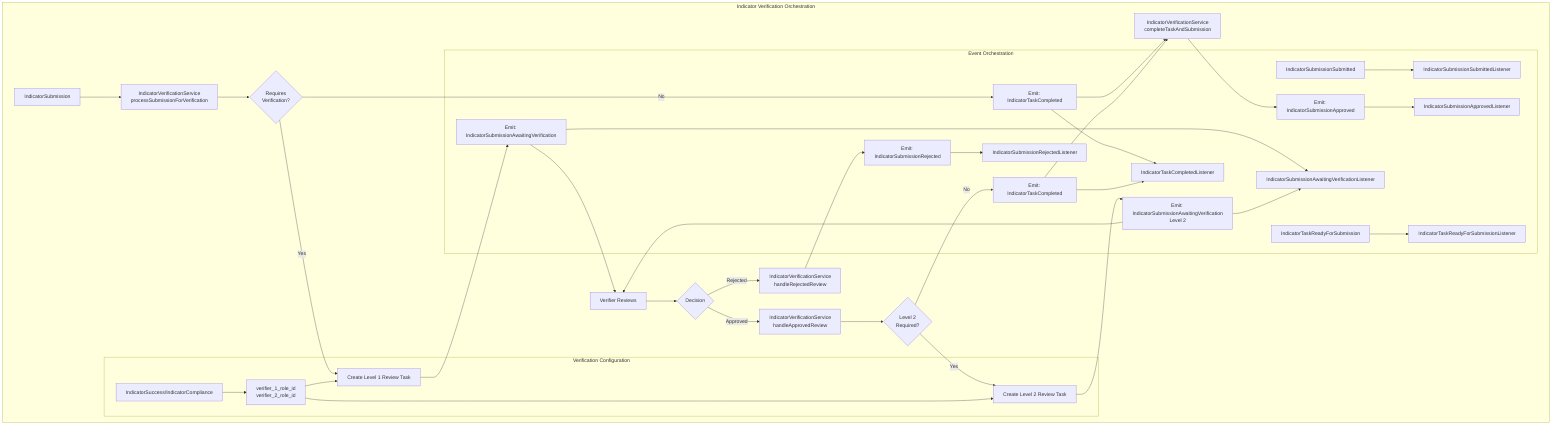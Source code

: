 graph TD
    subgraph "Indicator Verification Orchestration"
        %% Service Entry Points
        A[IndicatorSubmission] --> B[IndicatorVerificationService<br/>processSubmissionForVerification]
        
        B --> C{Requires<br/>Verification?}
        C -->|No| D[Emit: IndicatorTaskCompleted]
        C -->|Yes| E[Create Level 1 Review Task]
        
        E --> F[Emit: IndicatorSubmissionAwaitingVerification]
        
        %% Review Process
        F --> G[Verifier Reviews]
        G --> H{Decision}
        
        %% Approved Flow
        H -->|Approved| I[IndicatorVerificationService<br/>handleApprovedReview]
        I --> J{Level 2<br/>Required?}
        J -->|Yes| K[Create Level 2 Review Task]
        K --> L[Emit: IndicatorSubmissionAwaitingVerification<br/>Level 2]
        L --> G
        
        J -->|No| M[Emit: IndicatorTaskCompleted]
        
        %% Rejected Flow  
        H -->|Rejected| N[IndicatorVerificationService<br/>handleRejectedReview]
        N --> O[Emit: IndicatorSubmissionRejected]
        
        %% Completion Flow
        D --> P[IndicatorVerificationService<br/>completeTaskAndSubmission]
        M --> P
        P --> Q[Emit: IndicatorSubmissionApproved]
        
        %% Events & Listeners Orchestration
        subgraph "Event Orchestration"
            R[IndicatorSubmissionSubmitted] --> S[IndicatorSubmissionSubmittedListener]
            F --> T[IndicatorSubmissionAwaitingVerificationListener]
            L --> T
            D --> U[IndicatorTaskCompletedListener]  
            M --> U
            Q --> V[IndicatorSubmissionApprovedListener]
            O --> W[IndicatorSubmissionRejectedListener]
            X[IndicatorTaskReadyForSubmission] --> Y[IndicatorTaskReadyForSubmissionListener]
        end
        
        %% Role Configuration Source
        subgraph "Verification Configuration"
            Z[IndicatorSuccess/IndicatorCompliance]
            Z --> AA[verifier_1_role_id<br/>verifier_2_role_id]
            AA --> E
            AA --> K
        end
    end